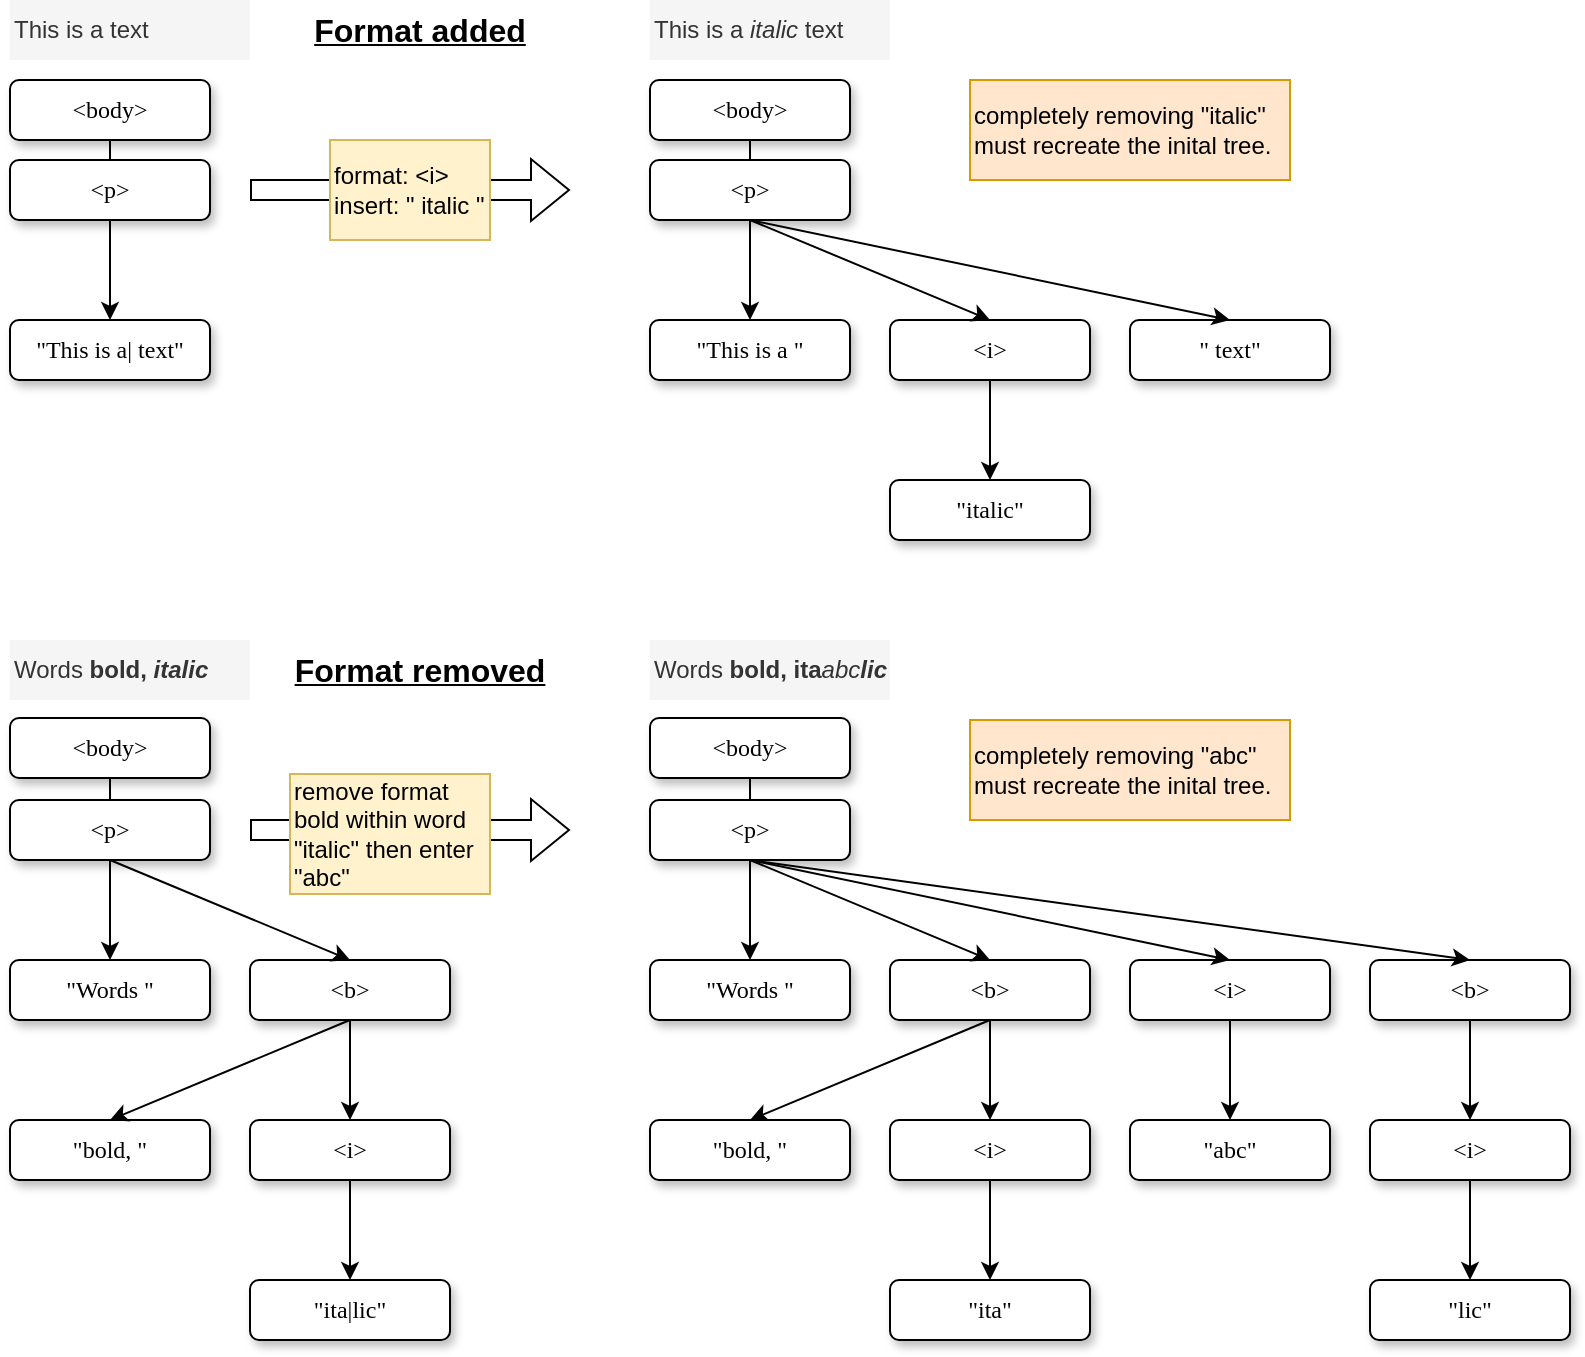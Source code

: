 <mxfile version="24.7.8">
  <diagram name="Page-1" id="10a91c8b-09ff-31b1-d368-03940ed4cc9e">
    <mxGraphModel dx="1104" dy="1002" grid="1" gridSize="10" guides="1" tooltips="1" connect="1" arrows="1" fold="1" page="1" pageScale="1" pageWidth="1169" pageHeight="827" background="none" math="0" shadow="0">
      <root>
        <mxCell id="0" />
        <mxCell id="1" parent="0" />
        <mxCell id="HkBt994r6ymxmkWGAjvu-9" value="" style="shape=flexArrow;endArrow=classic;html=1;rounded=0;" parent="1" edge="1">
          <mxGeometry width="50" height="50" relative="1" as="geometry">
            <mxPoint x="160" y="135" as="sourcePoint" />
            <mxPoint x="320" y="135" as="targetPoint" />
          </mxGeometry>
        </mxCell>
        <mxCell id="62893188c0fa7362-1" value="&amp;lt;body&amp;gt;" style="whiteSpace=wrap;html=1;rounded=1;shadow=1;labelBackgroundColor=none;strokeWidth=1;fontFamily=Verdana;fontSize=12;align=center;" parent="1" vertex="1">
          <mxGeometry x="40" y="80" width="100" height="30" as="geometry" />
        </mxCell>
        <mxCell id="HkBt994r6ymxmkWGAjvu-3" style="edgeStyle=orthogonalEdgeStyle;rounded=0;orthogonalLoop=1;jettySize=auto;html=1;exitX=0.5;exitY=1;exitDx=0;exitDy=0;" parent="1" source="62893188c0fa7362-2" target="HkBt994r6ymxmkWGAjvu-2" edge="1">
          <mxGeometry relative="1" as="geometry" />
        </mxCell>
        <mxCell id="62893188c0fa7362-2" value="&lt;span&gt;&amp;lt;p&amp;gt;&lt;/span&gt;" style="whiteSpace=wrap;html=1;rounded=1;shadow=1;labelBackgroundColor=none;strokeWidth=1;fontFamily=Verdana;fontSize=12;align=center;" parent="1" vertex="1">
          <mxGeometry x="40" y="120" width="100" height="30" as="geometry" />
        </mxCell>
        <mxCell id="62893188c0fa7362-5" value="" style="rounded=0;html=1;labelBackgroundColor=none;startArrow=none;startFill=0;startSize=5;endArrow=none;endFill=0;endSize=5;jettySize=auto;orthogonalLoop=1;strokeWidth=1;fontFamily=Verdana;fontSize=12" parent="1" source="62893188c0fa7362-1" target="62893188c0fa7362-2" edge="1">
          <mxGeometry x="-0.359" y="-11" relative="1" as="geometry">
            <mxPoint as="offset" />
          </mxGeometry>
        </mxCell>
        <mxCell id="HkBt994r6ymxmkWGAjvu-2" value="&lt;span&gt;&quot;This is a| text&quot;&lt;/span&gt;" style="whiteSpace=wrap;html=1;rounded=1;shadow=1;labelBackgroundColor=none;strokeWidth=1;fontFamily=Verdana;fontSize=12;align=center;" parent="1" vertex="1">
          <mxGeometry x="40" y="200" width="100" height="30" as="geometry" />
        </mxCell>
        <mxCell id="HkBt994r6ymxmkWGAjvu-7" value="&lt;div&gt;&lt;span style=&quot;background-color: initial;&quot;&gt;format: &amp;lt;i&amp;gt;&lt;/span&gt;&lt;br&gt;&lt;/div&gt;insert: &quot; italic &quot;" style="text;html=1;align=left;verticalAlign=middle;whiteSpace=wrap;rounded=1;fillColor=#fff2cc;strokeColor=#d6b656;glass=0;arcSize=0;" parent="1" vertex="1">
          <mxGeometry x="200" y="110" width="80" height="50" as="geometry" />
        </mxCell>
        <mxCell id="HkBt994r6ymxmkWGAjvu-10" value="&amp;lt;body&amp;gt;" style="whiteSpace=wrap;html=1;rounded=1;shadow=1;labelBackgroundColor=none;strokeWidth=1;fontFamily=Verdana;fontSize=12;align=center;" parent="1" vertex="1">
          <mxGeometry x="360" y="80" width="100" height="30" as="geometry" />
        </mxCell>
        <mxCell id="HkBt994r6ymxmkWGAjvu-11" style="edgeStyle=orthogonalEdgeStyle;rounded=0;orthogonalLoop=1;jettySize=auto;html=1;exitX=0.5;exitY=1;exitDx=0;exitDy=0;" parent="1" source="HkBt994r6ymxmkWGAjvu-12" target="HkBt994r6ymxmkWGAjvu-14" edge="1">
          <mxGeometry relative="1" as="geometry" />
        </mxCell>
        <mxCell id="HkBt994r6ymxmkWGAjvu-12" value="&lt;span&gt;&amp;lt;p&amp;gt;&lt;/span&gt;" style="whiteSpace=wrap;html=1;rounded=1;shadow=1;labelBackgroundColor=none;strokeWidth=1;fontFamily=Verdana;fontSize=12;align=center;" parent="1" vertex="1">
          <mxGeometry x="360" y="120" width="100" height="30" as="geometry" />
        </mxCell>
        <mxCell id="HkBt994r6ymxmkWGAjvu-13" value="" style="rounded=0;html=1;labelBackgroundColor=none;startArrow=none;startFill=0;startSize=5;endArrow=none;endFill=0;endSize=5;jettySize=auto;orthogonalLoop=1;strokeWidth=1;fontFamily=Verdana;fontSize=12" parent="1" source="HkBt994r6ymxmkWGAjvu-10" target="HkBt994r6ymxmkWGAjvu-12" edge="1">
          <mxGeometry x="-0.359" y="-11" relative="1" as="geometry">
            <mxPoint as="offset" />
          </mxGeometry>
        </mxCell>
        <mxCell id="HkBt994r6ymxmkWGAjvu-14" value="&lt;span&gt;&quot;This is a &quot;&lt;/span&gt;" style="whiteSpace=wrap;html=1;rounded=1;shadow=1;labelBackgroundColor=none;strokeWidth=1;fontFamily=Verdana;fontSize=12;align=center;" parent="1" vertex="1">
          <mxGeometry x="360" y="200" width="100" height="30" as="geometry" />
        </mxCell>
        <mxCell id="HkBt994r6ymxmkWGAjvu-15" value="&lt;span&gt;&amp;lt;i&amp;gt;&lt;/span&gt;" style="whiteSpace=wrap;html=1;rounded=1;shadow=1;labelBackgroundColor=none;strokeWidth=1;fontFamily=Verdana;fontSize=12;align=center;" parent="1" vertex="1">
          <mxGeometry x="480" y="200" width="100" height="30" as="geometry" />
        </mxCell>
        <mxCell id="HkBt994r6ymxmkWGAjvu-16" value="&lt;span&gt;&quot; text&quot;&lt;/span&gt;" style="whiteSpace=wrap;html=1;rounded=1;shadow=1;labelBackgroundColor=none;strokeWidth=1;fontFamily=Verdana;fontSize=12;align=center;" parent="1" vertex="1">
          <mxGeometry x="600" y="200" width="100" height="30" as="geometry" />
        </mxCell>
        <mxCell id="HkBt994r6ymxmkWGAjvu-17" style="rounded=0;orthogonalLoop=1;jettySize=auto;html=1;exitX=0.5;exitY=1;exitDx=0;exitDy=0;entryX=0.5;entryY=0;entryDx=0;entryDy=0;" parent="1" source="HkBt994r6ymxmkWGAjvu-12" target="HkBt994r6ymxmkWGAjvu-15" edge="1">
          <mxGeometry relative="1" as="geometry">
            <mxPoint x="420" y="160" as="sourcePoint" />
            <mxPoint x="420" y="210" as="targetPoint" />
          </mxGeometry>
        </mxCell>
        <mxCell id="HkBt994r6ymxmkWGAjvu-18" style="rounded=0;orthogonalLoop=1;jettySize=auto;html=1;entryX=0.5;entryY=0;entryDx=0;entryDy=0;" parent="1" target="HkBt994r6ymxmkWGAjvu-16" edge="1">
          <mxGeometry relative="1" as="geometry">
            <mxPoint x="410" y="150" as="sourcePoint" />
            <mxPoint x="580" y="210" as="targetPoint" />
          </mxGeometry>
        </mxCell>
        <mxCell id="HkBt994r6ymxmkWGAjvu-19" style="rounded=0;orthogonalLoop=1;jettySize=auto;html=1;exitX=0.5;exitY=1;exitDx=0;exitDy=0;entryX=0.5;entryY=0;entryDx=0;entryDy=0;" parent="1" source="HkBt994r6ymxmkWGAjvu-15" target="HkBt994r6ymxmkWGAjvu-20" edge="1">
          <mxGeometry relative="1" as="geometry">
            <mxPoint x="710" y="140" as="sourcePoint" />
            <mxPoint x="870" y="190" as="targetPoint" />
          </mxGeometry>
        </mxCell>
        <mxCell id="HkBt994r6ymxmkWGAjvu-20" value="&lt;span&gt;&quot;italic&quot;&lt;/span&gt;" style="whiteSpace=wrap;html=1;rounded=1;shadow=1;labelBackgroundColor=none;strokeWidth=1;fontFamily=Verdana;fontSize=12;align=center;" parent="1" vertex="1">
          <mxGeometry x="480" y="280" width="100" height="30" as="geometry" />
        </mxCell>
        <mxCell id="ScQEezikFHZ9Ki8xvtoX-1" value="" style="shape=flexArrow;endArrow=classic;html=1;rounded=0;" edge="1" parent="1">
          <mxGeometry width="50" height="50" relative="1" as="geometry">
            <mxPoint x="160" y="455" as="sourcePoint" />
            <mxPoint x="320" y="455" as="targetPoint" />
          </mxGeometry>
        </mxCell>
        <mxCell id="ScQEezikFHZ9Ki8xvtoX-2" value="&amp;lt;body&amp;gt;" style="whiteSpace=wrap;html=1;rounded=1;shadow=1;labelBackgroundColor=none;strokeWidth=1;fontFamily=Verdana;fontSize=12;align=center;" vertex="1" parent="1">
          <mxGeometry x="40" y="399" width="100" height="30" as="geometry" />
        </mxCell>
        <mxCell id="ScQEezikFHZ9Ki8xvtoX-3" style="edgeStyle=orthogonalEdgeStyle;rounded=0;orthogonalLoop=1;jettySize=auto;html=1;exitX=0.5;exitY=1;exitDx=0;exitDy=0;" edge="1" parent="1" source="ScQEezikFHZ9Ki8xvtoX-4" target="ScQEezikFHZ9Ki8xvtoX-6">
          <mxGeometry relative="1" as="geometry" />
        </mxCell>
        <mxCell id="ScQEezikFHZ9Ki8xvtoX-4" value="&lt;span&gt;&amp;lt;p&amp;gt;&lt;/span&gt;" style="whiteSpace=wrap;html=1;rounded=1;shadow=1;labelBackgroundColor=none;strokeWidth=1;fontFamily=Verdana;fontSize=12;align=center;" vertex="1" parent="1">
          <mxGeometry x="40" y="440" width="100" height="30" as="geometry" />
        </mxCell>
        <mxCell id="ScQEezikFHZ9Ki8xvtoX-5" value="" style="rounded=0;html=1;labelBackgroundColor=none;startArrow=none;startFill=0;startSize=5;endArrow=none;endFill=0;endSize=5;jettySize=auto;orthogonalLoop=1;strokeWidth=1;fontFamily=Verdana;fontSize=12" edge="1" parent="1" source="ScQEezikFHZ9Ki8xvtoX-2" target="ScQEezikFHZ9Ki8xvtoX-4">
          <mxGeometry x="-0.359" y="-11" relative="1" as="geometry">
            <mxPoint as="offset" />
          </mxGeometry>
        </mxCell>
        <mxCell id="ScQEezikFHZ9Ki8xvtoX-6" value="&lt;span&gt;&quot;Words &quot;&lt;/span&gt;" style="whiteSpace=wrap;html=1;rounded=1;shadow=1;labelBackgroundColor=none;strokeWidth=1;fontFamily=Verdana;fontSize=12;align=center;" vertex="1" parent="1">
          <mxGeometry x="40" y="520" width="100" height="30" as="geometry" />
        </mxCell>
        <mxCell id="ScQEezikFHZ9Ki8xvtoX-7" value="&lt;div&gt;&lt;span style=&quot;background-color: initial;&quot;&gt;remove format bold within word &quot;italic&quot; then enter &quot;abc&quot;&lt;/span&gt;&lt;/div&gt;" style="text;html=1;align=left;verticalAlign=middle;whiteSpace=wrap;rounded=1;fillColor=#fff2cc;strokeColor=#d6b656;glass=0;arcSize=0;" vertex="1" parent="1">
          <mxGeometry x="180" y="427" width="100" height="60" as="geometry" />
        </mxCell>
        <mxCell id="ScQEezikFHZ9Ki8xvtoX-8" value="&amp;lt;body&amp;gt;" style="whiteSpace=wrap;html=1;rounded=1;shadow=1;labelBackgroundColor=none;strokeWidth=1;fontFamily=Verdana;fontSize=12;align=center;" vertex="1" parent="1">
          <mxGeometry x="360" y="399" width="100" height="30" as="geometry" />
        </mxCell>
        <mxCell id="ScQEezikFHZ9Ki8xvtoX-9" style="edgeStyle=orthogonalEdgeStyle;rounded=0;orthogonalLoop=1;jettySize=auto;html=1;exitX=0.5;exitY=1;exitDx=0;exitDy=0;" edge="1" parent="1" source="ScQEezikFHZ9Ki8xvtoX-10" target="ScQEezikFHZ9Ki8xvtoX-12">
          <mxGeometry relative="1" as="geometry" />
        </mxCell>
        <mxCell id="ScQEezikFHZ9Ki8xvtoX-10" value="&lt;span&gt;&amp;lt;p&amp;gt;&lt;/span&gt;" style="whiteSpace=wrap;html=1;rounded=1;shadow=1;labelBackgroundColor=none;strokeWidth=1;fontFamily=Verdana;fontSize=12;align=center;" vertex="1" parent="1">
          <mxGeometry x="360" y="440" width="100" height="30" as="geometry" />
        </mxCell>
        <mxCell id="ScQEezikFHZ9Ki8xvtoX-11" value="" style="rounded=0;html=1;labelBackgroundColor=none;startArrow=none;startFill=0;startSize=5;endArrow=none;endFill=0;endSize=5;jettySize=auto;orthogonalLoop=1;strokeWidth=1;fontFamily=Verdana;fontSize=12" edge="1" parent="1" source="ScQEezikFHZ9Ki8xvtoX-8" target="ScQEezikFHZ9Ki8xvtoX-10">
          <mxGeometry x="-0.359" y="-11" relative="1" as="geometry">
            <mxPoint as="offset" />
          </mxGeometry>
        </mxCell>
        <mxCell id="ScQEezikFHZ9Ki8xvtoX-12" value="&lt;span&gt;&quot;Words &quot;&lt;/span&gt;" style="whiteSpace=wrap;html=1;rounded=1;shadow=1;labelBackgroundColor=none;strokeWidth=1;fontFamily=Verdana;fontSize=12;align=center;" vertex="1" parent="1">
          <mxGeometry x="360" y="520" width="100" height="30" as="geometry" />
        </mxCell>
        <mxCell id="ScQEezikFHZ9Ki8xvtoX-13" value="&lt;span&gt;&amp;lt;b&amp;gt;&lt;/span&gt;" style="whiteSpace=wrap;html=1;rounded=1;shadow=1;labelBackgroundColor=none;strokeWidth=1;fontFamily=Verdana;fontSize=12;align=center;" vertex="1" parent="1">
          <mxGeometry x="480" y="520" width="100" height="30" as="geometry" />
        </mxCell>
        <mxCell id="ScQEezikFHZ9Ki8xvtoX-14" value="&lt;span&gt;&amp;lt;i&amp;gt;&lt;/span&gt;" style="whiteSpace=wrap;html=1;rounded=1;shadow=1;labelBackgroundColor=none;strokeWidth=1;fontFamily=Verdana;fontSize=12;align=center;" vertex="1" parent="1">
          <mxGeometry x="600" y="520" width="100" height="30" as="geometry" />
        </mxCell>
        <mxCell id="ScQEezikFHZ9Ki8xvtoX-15" style="rounded=0;orthogonalLoop=1;jettySize=auto;html=1;exitX=0.5;exitY=1;exitDx=0;exitDy=0;entryX=0.5;entryY=0;entryDx=0;entryDy=0;" edge="1" parent="1" source="ScQEezikFHZ9Ki8xvtoX-10" target="ScQEezikFHZ9Ki8xvtoX-13">
          <mxGeometry relative="1" as="geometry">
            <mxPoint x="420" y="480" as="sourcePoint" />
            <mxPoint x="420" y="530" as="targetPoint" />
          </mxGeometry>
        </mxCell>
        <mxCell id="ScQEezikFHZ9Ki8xvtoX-16" style="rounded=0;orthogonalLoop=1;jettySize=auto;html=1;entryX=0.5;entryY=0;entryDx=0;entryDy=0;" edge="1" parent="1" target="ScQEezikFHZ9Ki8xvtoX-14">
          <mxGeometry relative="1" as="geometry">
            <mxPoint x="410" y="470" as="sourcePoint" />
            <mxPoint x="580" y="530" as="targetPoint" />
          </mxGeometry>
        </mxCell>
        <mxCell id="ScQEezikFHZ9Ki8xvtoX-17" style="rounded=0;orthogonalLoop=1;jettySize=auto;html=1;exitX=0.5;exitY=1;exitDx=0;exitDy=0;entryX=0.5;entryY=0;entryDx=0;entryDy=0;" edge="1" parent="1" source="ScQEezikFHZ9Ki8xvtoX-13" target="ScQEezikFHZ9Ki8xvtoX-18">
          <mxGeometry relative="1" as="geometry">
            <mxPoint x="710" y="460" as="sourcePoint" />
            <mxPoint x="870" y="510" as="targetPoint" />
          </mxGeometry>
        </mxCell>
        <mxCell id="ScQEezikFHZ9Ki8xvtoX-18" value="&lt;span&gt;&quot;bold, &quot;&lt;/span&gt;" style="whiteSpace=wrap;html=1;rounded=1;shadow=1;labelBackgroundColor=none;strokeWidth=1;fontFamily=Verdana;fontSize=12;align=center;" vertex="1" parent="1">
          <mxGeometry x="360" y="600" width="100" height="30" as="geometry" />
        </mxCell>
        <mxCell id="ScQEezikFHZ9Ki8xvtoX-21" value="&lt;font style=&quot;font-size: 16px;&quot;&gt;&lt;b&gt;&lt;u&gt;Format added&lt;/u&gt;&lt;/b&gt;&lt;/font&gt;" style="text;html=1;align=center;verticalAlign=middle;whiteSpace=wrap;rounded=0;" vertex="1" parent="1">
          <mxGeometry x="180" y="40" width="130" height="30" as="geometry" />
        </mxCell>
        <mxCell id="ScQEezikFHZ9Ki8xvtoX-22" value="&lt;font style=&quot;font-size: 16px;&quot;&gt;&lt;b&gt;&lt;u&gt;Format removed&lt;/u&gt;&lt;/b&gt;&lt;/font&gt;" style="text;html=1;align=center;verticalAlign=middle;whiteSpace=wrap;rounded=0;" vertex="1" parent="1">
          <mxGeometry x="180" y="360" width="130" height="30" as="geometry" />
        </mxCell>
        <mxCell id="ScQEezikFHZ9Ki8xvtoX-23" value="completely removing &quot;italic&quot; must recreate the inital tree.&lt;div&gt;&lt;/div&gt;" style="text;html=1;align=left;verticalAlign=middle;whiteSpace=wrap;rounded=1;fillColor=#ffe6cc;strokeColor=#d79b00;glass=0;arcSize=0;" vertex="1" parent="1">
          <mxGeometry x="520" y="80" width="160" height="50" as="geometry" />
        </mxCell>
        <mxCell id="ScQEezikFHZ9Ki8xvtoX-24" value="&lt;span&gt;&quot;bold, &quot;&lt;/span&gt;" style="whiteSpace=wrap;html=1;rounded=1;shadow=1;labelBackgroundColor=none;strokeWidth=1;fontFamily=Verdana;fontSize=12;align=center;" vertex="1" parent="1">
          <mxGeometry x="40" y="600" width="100" height="30" as="geometry" />
        </mxCell>
        <mxCell id="ScQEezikFHZ9Ki8xvtoX-25" value="&lt;span&gt;&amp;lt;b&amp;gt;&lt;/span&gt;" style="whiteSpace=wrap;html=1;rounded=1;shadow=1;labelBackgroundColor=none;strokeWidth=1;fontFamily=Verdana;fontSize=12;align=center;" vertex="1" parent="1">
          <mxGeometry x="160" y="520" width="100" height="30" as="geometry" />
        </mxCell>
        <mxCell id="ScQEezikFHZ9Ki8xvtoX-26" style="rounded=0;orthogonalLoop=1;jettySize=auto;html=1;exitX=0.5;exitY=1;exitDx=0;exitDy=0;entryX=0.5;entryY=0;entryDx=0;entryDy=0;" edge="1" parent="1" source="ScQEezikFHZ9Ki8xvtoX-4" target="ScQEezikFHZ9Ki8xvtoX-25">
          <mxGeometry relative="1" as="geometry">
            <mxPoint x="420" y="480" as="sourcePoint" />
            <mxPoint x="540" y="530" as="targetPoint" />
          </mxGeometry>
        </mxCell>
        <mxCell id="ScQEezikFHZ9Ki8xvtoX-27" style="rounded=0;orthogonalLoop=1;jettySize=auto;html=1;exitX=0.5;exitY=1;exitDx=0;exitDy=0;entryX=0.5;entryY=0;entryDx=0;entryDy=0;" edge="1" parent="1" source="ScQEezikFHZ9Ki8xvtoX-25" target="ScQEezikFHZ9Ki8xvtoX-24">
          <mxGeometry relative="1" as="geometry">
            <mxPoint x="100" y="480" as="sourcePoint" />
            <mxPoint x="220" y="530" as="targetPoint" />
          </mxGeometry>
        </mxCell>
        <mxCell id="ScQEezikFHZ9Ki8xvtoX-28" value="&lt;span&gt;&quot;ita|lic&quot;&lt;/span&gt;" style="whiteSpace=wrap;html=1;rounded=1;shadow=1;labelBackgroundColor=none;strokeWidth=1;fontFamily=Verdana;fontSize=12;align=center;" vertex="1" parent="1">
          <mxGeometry x="160" y="680" width="100" height="30" as="geometry" />
        </mxCell>
        <mxCell id="ScQEezikFHZ9Ki8xvtoX-29" value="&lt;span&gt;&amp;lt;i&amp;gt;&lt;/span&gt;" style="whiteSpace=wrap;html=1;rounded=1;shadow=1;labelBackgroundColor=none;strokeWidth=1;fontFamily=Verdana;fontSize=12;align=center;" vertex="1" parent="1">
          <mxGeometry x="160" y="600" width="100" height="30" as="geometry" />
        </mxCell>
        <mxCell id="ScQEezikFHZ9Ki8xvtoX-30" style="rounded=0;orthogonalLoop=1;jettySize=auto;html=1;exitX=0.5;exitY=1;exitDx=0;exitDy=0;entryX=0.5;entryY=0;entryDx=0;entryDy=0;" edge="1" parent="1" source="ScQEezikFHZ9Ki8xvtoX-29" target="ScQEezikFHZ9Ki8xvtoX-28">
          <mxGeometry relative="1" as="geometry">
            <mxPoint x="540" y="560" as="sourcePoint" />
            <mxPoint x="540" y="610" as="targetPoint" />
          </mxGeometry>
        </mxCell>
        <mxCell id="ScQEezikFHZ9Ki8xvtoX-31" style="rounded=0;orthogonalLoop=1;jettySize=auto;html=1;exitX=0.5;exitY=1;exitDx=0;exitDy=0;entryX=0.5;entryY=0;entryDx=0;entryDy=0;" edge="1" parent="1" source="ScQEezikFHZ9Ki8xvtoX-25" target="ScQEezikFHZ9Ki8xvtoX-29">
          <mxGeometry relative="1" as="geometry">
            <mxPoint x="220" y="640" as="sourcePoint" />
            <mxPoint x="220" y="690" as="targetPoint" />
          </mxGeometry>
        </mxCell>
        <mxCell id="ScQEezikFHZ9Ki8xvtoX-32" value="&lt;span&gt;&amp;lt;i&amp;gt;&lt;/span&gt;" style="whiteSpace=wrap;html=1;rounded=1;shadow=1;labelBackgroundColor=none;strokeWidth=1;fontFamily=Verdana;fontSize=12;align=center;" vertex="1" parent="1">
          <mxGeometry x="480" y="600" width="100" height="30" as="geometry" />
        </mxCell>
        <mxCell id="ScQEezikFHZ9Ki8xvtoX-33" value="&lt;span&gt;&quot;ita&quot;&lt;/span&gt;" style="whiteSpace=wrap;html=1;rounded=1;shadow=1;labelBackgroundColor=none;strokeWidth=1;fontFamily=Verdana;fontSize=12;align=center;" vertex="1" parent="1">
          <mxGeometry x="480" y="680" width="100" height="30" as="geometry" />
        </mxCell>
        <mxCell id="ScQEezikFHZ9Ki8xvtoX-34" style="rounded=0;orthogonalLoop=1;jettySize=auto;html=1;exitX=0.5;exitY=1;exitDx=0;exitDy=0;entryX=0.5;entryY=0;entryDx=0;entryDy=0;" edge="1" parent="1" source="ScQEezikFHZ9Ki8xvtoX-32" target="ScQEezikFHZ9Ki8xvtoX-33">
          <mxGeometry relative="1" as="geometry">
            <mxPoint x="540" y="560" as="sourcePoint" />
            <mxPoint x="420" y="610" as="targetPoint" />
          </mxGeometry>
        </mxCell>
        <mxCell id="ScQEezikFHZ9Ki8xvtoX-35" style="rounded=0;orthogonalLoop=1;jettySize=auto;html=1;exitX=0.5;exitY=1;exitDx=0;exitDy=0;entryX=0.5;entryY=0;entryDx=0;entryDy=0;" edge="1" parent="1" source="ScQEezikFHZ9Ki8xvtoX-13" target="ScQEezikFHZ9Ki8xvtoX-32">
          <mxGeometry relative="1" as="geometry">
            <mxPoint x="540" y="640" as="sourcePoint" />
            <mxPoint x="420" y="690" as="targetPoint" />
          </mxGeometry>
        </mxCell>
        <mxCell id="ScQEezikFHZ9Ki8xvtoX-36" value="&lt;span&gt;&quot;abc&quot;&lt;/span&gt;" style="whiteSpace=wrap;html=1;rounded=1;shadow=1;labelBackgroundColor=none;strokeWidth=1;fontFamily=Verdana;fontSize=12;align=center;" vertex="1" parent="1">
          <mxGeometry x="600" y="600" width="100" height="30" as="geometry" />
        </mxCell>
        <mxCell id="ScQEezikFHZ9Ki8xvtoX-37" style="rounded=0;orthogonalLoop=1;jettySize=auto;html=1;exitX=0.5;exitY=1;exitDx=0;exitDy=0;entryX=0.5;entryY=0;entryDx=0;entryDy=0;" edge="1" parent="1" source="ScQEezikFHZ9Ki8xvtoX-14" target="ScQEezikFHZ9Ki8xvtoX-36">
          <mxGeometry relative="1" as="geometry">
            <mxPoint x="540" y="560" as="sourcePoint" />
            <mxPoint x="540" y="610" as="targetPoint" />
          </mxGeometry>
        </mxCell>
        <mxCell id="ScQEezikFHZ9Ki8xvtoX-38" value="&lt;span&gt;&amp;lt;b&amp;gt;&lt;/span&gt;" style="whiteSpace=wrap;html=1;rounded=1;shadow=1;labelBackgroundColor=none;strokeWidth=1;fontFamily=Verdana;fontSize=12;align=center;" vertex="1" parent="1">
          <mxGeometry x="720" y="520" width="100" height="30" as="geometry" />
        </mxCell>
        <mxCell id="ScQEezikFHZ9Ki8xvtoX-39" value="&lt;span&gt;&amp;lt;i&amp;gt;&lt;/span&gt;" style="whiteSpace=wrap;html=1;rounded=1;shadow=1;labelBackgroundColor=none;strokeWidth=1;fontFamily=Verdana;fontSize=12;align=center;" vertex="1" parent="1">
          <mxGeometry x="720" y="600" width="100" height="30" as="geometry" />
        </mxCell>
        <mxCell id="ScQEezikFHZ9Ki8xvtoX-40" style="rounded=0;orthogonalLoop=1;jettySize=auto;html=1;entryX=0.5;entryY=0;entryDx=0;entryDy=0;exitX=0.5;exitY=1;exitDx=0;exitDy=0;" edge="1" parent="1" source="ScQEezikFHZ9Ki8xvtoX-10" target="ScQEezikFHZ9Ki8xvtoX-38">
          <mxGeometry relative="1" as="geometry">
            <mxPoint x="420" y="480" as="sourcePoint" />
            <mxPoint x="660" y="530" as="targetPoint" />
          </mxGeometry>
        </mxCell>
        <mxCell id="ScQEezikFHZ9Ki8xvtoX-41" value="&lt;span&gt;&quot;lic&quot;&lt;/span&gt;" style="whiteSpace=wrap;html=1;rounded=1;shadow=1;labelBackgroundColor=none;strokeWidth=1;fontFamily=Verdana;fontSize=12;align=center;" vertex="1" parent="1">
          <mxGeometry x="720" y="680" width="100" height="30" as="geometry" />
        </mxCell>
        <mxCell id="ScQEezikFHZ9Ki8xvtoX-42" style="rounded=0;orthogonalLoop=1;jettySize=auto;html=1;exitX=0.5;exitY=1;exitDx=0;exitDy=0;entryX=0.5;entryY=0;entryDx=0;entryDy=0;" edge="1" parent="1" source="ScQEezikFHZ9Ki8xvtoX-38" target="ScQEezikFHZ9Ki8xvtoX-39">
          <mxGeometry relative="1" as="geometry">
            <mxPoint x="660" y="560" as="sourcePoint" />
            <mxPoint x="660" y="610" as="targetPoint" />
          </mxGeometry>
        </mxCell>
        <mxCell id="ScQEezikFHZ9Ki8xvtoX-43" style="rounded=0;orthogonalLoop=1;jettySize=auto;html=1;exitX=0.5;exitY=1;exitDx=0;exitDy=0;entryX=0.5;entryY=0;entryDx=0;entryDy=0;" edge="1" parent="1" source="ScQEezikFHZ9Ki8xvtoX-39" target="ScQEezikFHZ9Ki8xvtoX-41">
          <mxGeometry relative="1" as="geometry">
            <mxPoint x="670" y="570" as="sourcePoint" />
            <mxPoint x="670" y="620" as="targetPoint" />
          </mxGeometry>
        </mxCell>
        <mxCell id="ScQEezikFHZ9Ki8xvtoX-44" value="completely removing &quot;abc&quot; must recreate the inital tree.&lt;div&gt;&lt;/div&gt;" style="text;html=1;align=left;verticalAlign=middle;whiteSpace=wrap;rounded=1;fillColor=#ffe6cc;strokeColor=#d79b00;glass=0;arcSize=0;" vertex="1" parent="1">
          <mxGeometry x="520" y="400" width="160" height="50" as="geometry" />
        </mxCell>
        <mxCell id="ScQEezikFHZ9Ki8xvtoX-45" value="This is a text&lt;div&gt;&lt;/div&gt;" style="text;html=1;align=left;verticalAlign=middle;whiteSpace=wrap;rounded=1;fillColor=#f5f5f5;strokeColor=none;glass=0;arcSize=0;fontColor=#333333;" vertex="1" parent="1">
          <mxGeometry x="40" y="40" width="120" height="30" as="geometry" />
        </mxCell>
        <mxCell id="ScQEezikFHZ9Ki8xvtoX-46" value="This is a &lt;i&gt;italic&lt;/i&gt; text&lt;div&gt;&lt;/div&gt;" style="text;html=1;align=left;verticalAlign=middle;whiteSpace=wrap;rounded=1;fillColor=#f5f5f5;strokeColor=none;glass=0;arcSize=0;fontColor=#333333;" vertex="1" parent="1">
          <mxGeometry x="360" y="40" width="120" height="30" as="geometry" />
        </mxCell>
        <mxCell id="ScQEezikFHZ9Ki8xvtoX-47" value="Words &lt;b&gt;bold, &lt;i&gt;italic&lt;/i&gt;&lt;/b&gt;&lt;div&gt;&lt;/div&gt;" style="text;html=1;align=left;verticalAlign=middle;whiteSpace=wrap;rounded=1;fillColor=#f5f5f5;strokeColor=none;glass=0;arcSize=0;fontColor=#333333;" vertex="1" parent="1">
          <mxGeometry x="40" y="360" width="120" height="30" as="geometry" />
        </mxCell>
        <mxCell id="ScQEezikFHZ9Ki8xvtoX-48" value="Words &lt;b&gt;bold, ita&lt;/b&gt;&lt;i style=&quot;&quot;&gt;abc&lt;b&gt;lic&lt;/b&gt;&lt;/i&gt;&lt;div&gt;&lt;/div&gt;" style="text;html=1;align=left;verticalAlign=middle;whiteSpace=wrap;rounded=1;fillColor=#f5f5f5;strokeColor=none;glass=0;arcSize=0;fontColor=#333333;" vertex="1" parent="1">
          <mxGeometry x="360" y="360" width="120" height="30" as="geometry" />
        </mxCell>
      </root>
    </mxGraphModel>
  </diagram>
</mxfile>
